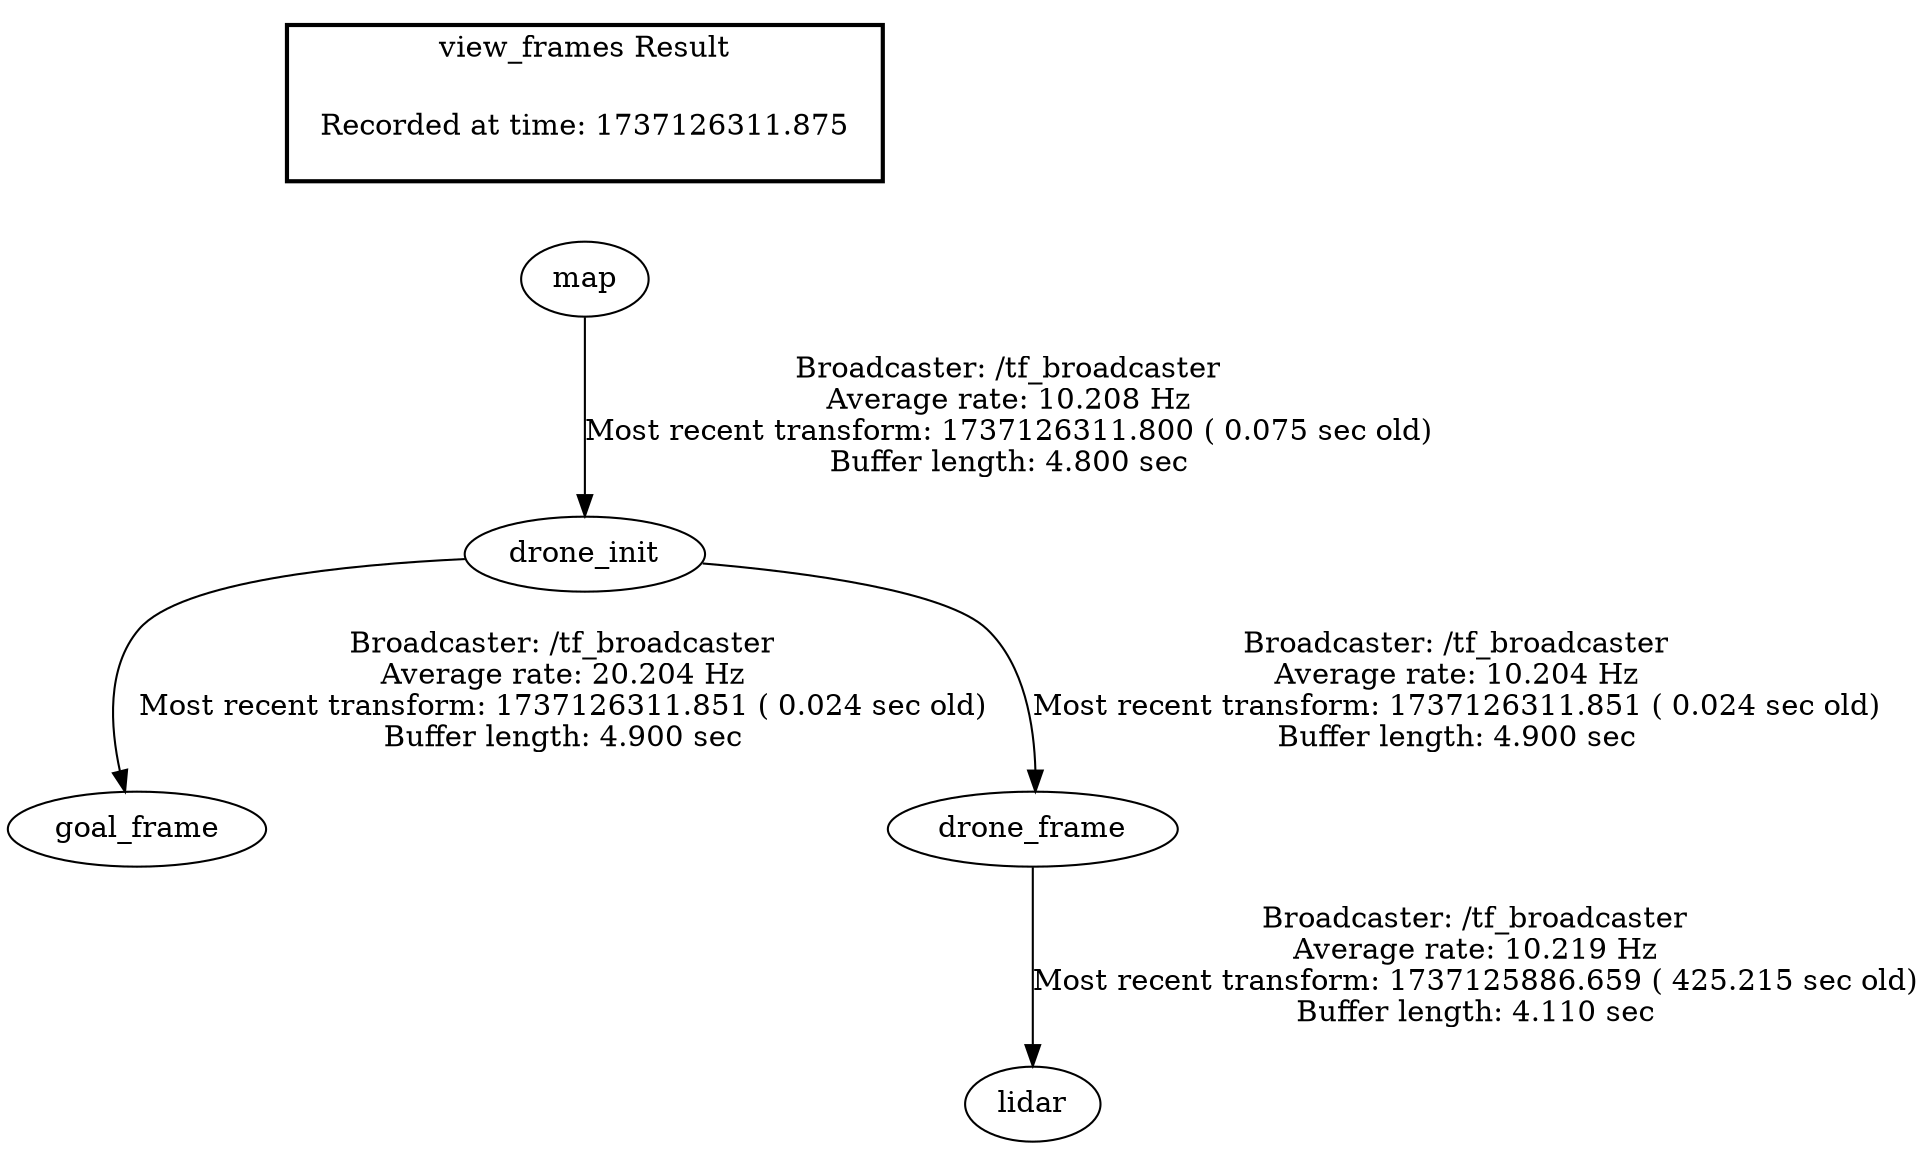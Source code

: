 digraph G {
"drone_init" -> "goal_frame"[label="Broadcaster: /tf_broadcaster\nAverage rate: 20.204 Hz\nMost recent transform: 1737126311.851 ( 0.024 sec old)\nBuffer length: 4.900 sec\n"];
"map" -> "drone_init"[label="Broadcaster: /tf_broadcaster\nAverage rate: 10.208 Hz\nMost recent transform: 1737126311.800 ( 0.075 sec old)\nBuffer length: 4.800 sec\n"];
"drone_init" -> "drone_frame"[label="Broadcaster: /tf_broadcaster\nAverage rate: 10.204 Hz\nMost recent transform: 1737126311.851 ( 0.024 sec old)\nBuffer length: 4.900 sec\n"];
"drone_frame" -> "lidar"[label="Broadcaster: /tf_broadcaster\nAverage rate: 10.219 Hz\nMost recent transform: 1737125886.659 ( 425.215 sec old)\nBuffer length: 4.110 sec\n"];
edge [style=invis];
 subgraph cluster_legend { style=bold; color=black; label ="view_frames Result";
"Recorded at time: 1737126311.875"[ shape=plaintext ] ;
 }->"map";
}